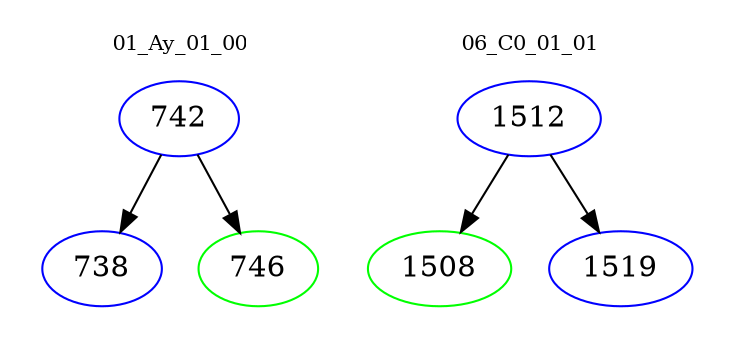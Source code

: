 digraph{
subgraph cluster_0 {
color = white
label = "01_Ay_01_00";
fontsize=10;
T0_742 [label="742", color="blue"]
T0_742 -> T0_738 [color="black"]
T0_738 [label="738", color="blue"]
T0_742 -> T0_746 [color="black"]
T0_746 [label="746", color="green"]
}
subgraph cluster_1 {
color = white
label = "06_C0_01_01";
fontsize=10;
T1_1512 [label="1512", color="blue"]
T1_1512 -> T1_1508 [color="black"]
T1_1508 [label="1508", color="green"]
T1_1512 -> T1_1519 [color="black"]
T1_1519 [label="1519", color="blue"]
}
}
